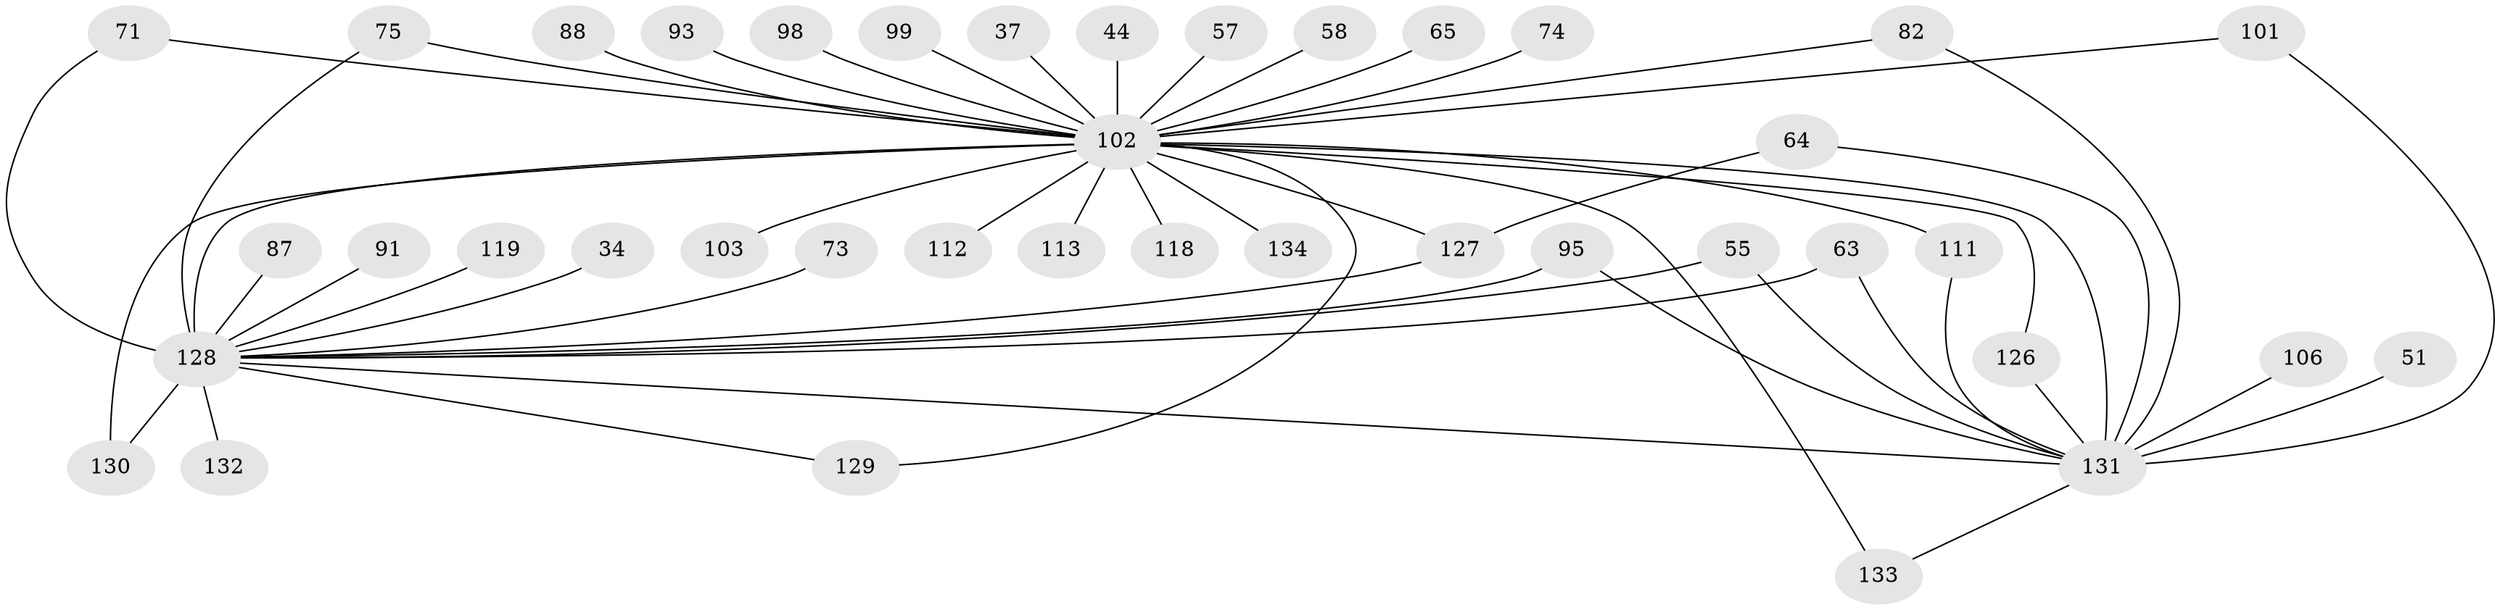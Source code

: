 // original degree distribution, {19: 0.007462686567164179, 31: 0.007462686567164179, 24: 0.014925373134328358, 22: 0.007462686567164179, 20: 0.007462686567164179, 16: 0.007462686567164179, 25: 0.014925373134328358, 26: 0.007462686567164179, 7: 0.022388059701492536, 12: 0.007462686567164179, 2: 0.5746268656716418, 9: 0.007462686567164179, 8: 0.022388059701492536, 4: 0.07462686567164178, 3: 0.19402985074626866, 5: 0.014925373134328358, 6: 0.007462686567164179}
// Generated by graph-tools (version 1.1) at 2025/48/03/04/25 21:48:10]
// undirected, 40 vertices, 54 edges
graph export_dot {
graph [start="1"]
  node [color=gray90,style=filled];
  34;
  37;
  44;
  51;
  55;
  57;
  58;
  63;
  64;
  65;
  71;
  73;
  74 [super="+29"];
  75;
  82;
  87;
  88;
  91;
  93;
  95;
  98;
  99;
  101;
  102 [super="+60+8+27"];
  103;
  106;
  111 [super="+66"];
  112;
  113 [super="+42"];
  118;
  119;
  126 [super="+120"];
  127 [super="+121"];
  128 [super="+89+116+115+123+125"];
  129;
  130 [super="+110+96"];
  131 [super="+33+105+78+124"];
  132;
  133;
  134 [super="+68"];
  34 -- 128 [weight=2];
  37 -- 102 [weight=2];
  44 -- 102 [weight=2];
  51 -- 131 [weight=2];
  55 -- 131;
  55 -- 128;
  57 -- 102 [weight=2];
  58 -- 102 [weight=2];
  63 -- 131;
  63 -- 128;
  64 -- 131;
  64 -- 127;
  65 -- 102 [weight=2];
  71 -- 102;
  71 -- 128;
  73 -- 128;
  74 -- 102 [weight=3];
  75 -- 102;
  75 -- 128;
  82 -- 131;
  82 -- 102;
  87 -- 128 [weight=2];
  88 -- 102 [weight=2];
  91 -- 128 [weight=2];
  93 -- 102;
  95 -- 131;
  95 -- 128;
  98 -- 102 [weight=2];
  99 -- 102 [weight=2];
  101 -- 131;
  101 -- 102;
  102 -- 131 [weight=38];
  102 -- 130 [weight=4];
  102 -- 133;
  102 -- 134 [weight=3];
  102 -- 118 [weight=2];
  102 -- 111 [weight=3];
  102 -- 128 [weight=39];
  102 -- 129;
  102 -- 103 [weight=2];
  102 -- 112 [weight=2];
  102 -- 113 [weight=4];
  102 -- 126;
  102 -- 127 [weight=2];
  106 -- 131;
  111 -- 131;
  119 -- 128 [weight=2];
  126 -- 131 [weight=2];
  127 -- 128 [weight=7];
  128 -- 132 [weight=2];
  128 -- 129;
  128 -- 130 [weight=3];
  128 -- 131 [weight=12];
  131 -- 133;
}
